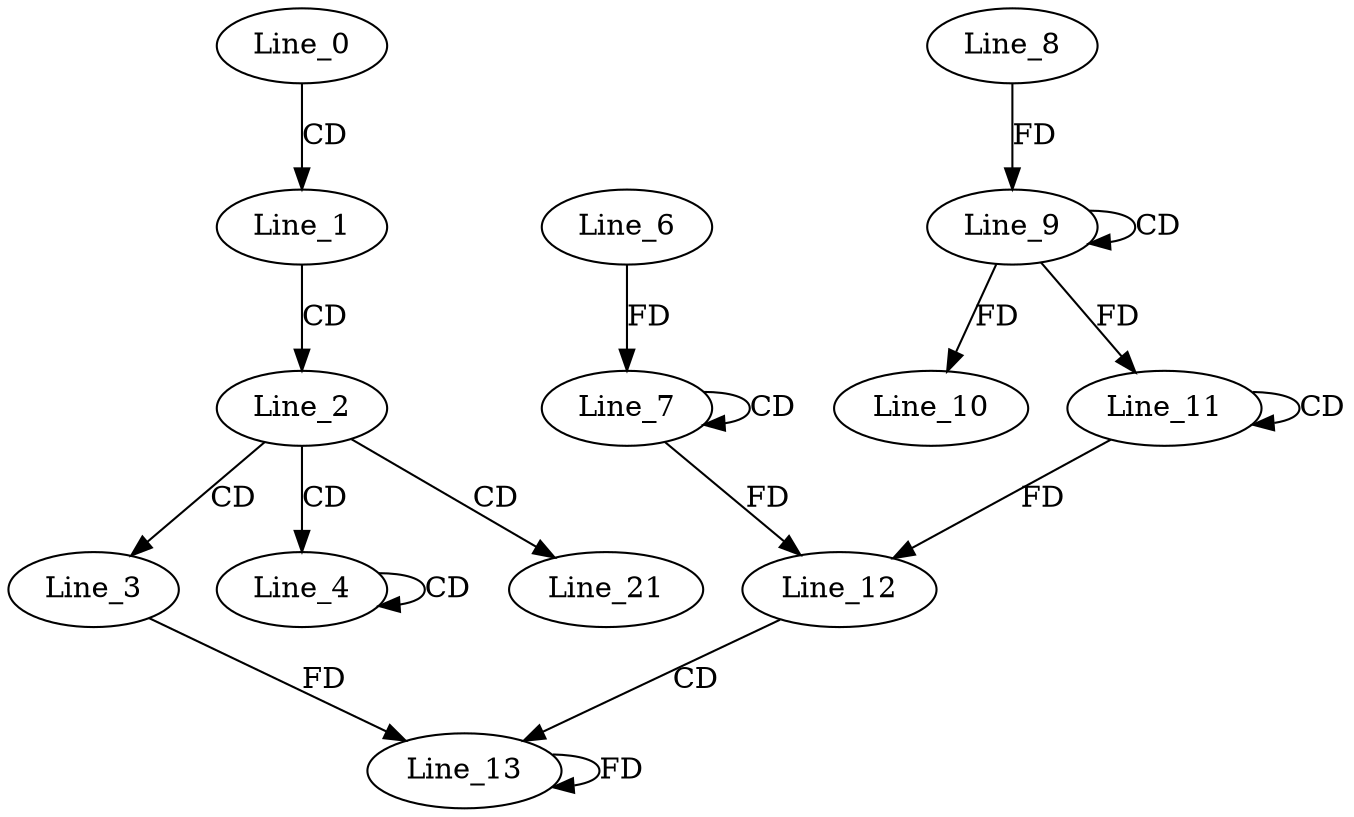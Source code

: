 digraph G {
  Line_0;
  Line_1;
  Line_2;
  Line_3;
  Line_4;
  Line_4;
  Line_7;
  Line_7;
  Line_6;
  Line_9;
  Line_9;
  Line_8;
  Line_10;
  Line_11;
  Line_11;
  Line_12;
  Line_13;
  Line_21;
  Line_0 -> Line_1 [ label="CD" ];
  Line_1 -> Line_2 [ label="CD" ];
  Line_2 -> Line_3 [ label="CD" ];
  Line_2 -> Line_4 [ label="CD" ];
  Line_4 -> Line_4 [ label="CD" ];
  Line_7 -> Line_7 [ label="CD" ];
  Line_6 -> Line_7 [ label="FD" ];
  Line_9 -> Line_9 [ label="CD" ];
  Line_8 -> Line_9 [ label="FD" ];
  Line_9 -> Line_10 [ label="FD" ];
  Line_11 -> Line_11 [ label="CD" ];
  Line_9 -> Line_11 [ label="FD" ];
  Line_11 -> Line_12 [ label="FD" ];
  Line_7 -> Line_12 [ label="FD" ];
  Line_12 -> Line_13 [ label="CD" ];
  Line_3 -> Line_13 [ label="FD" ];
  Line_13 -> Line_13 [ label="FD" ];
  Line_2 -> Line_21 [ label="CD" ];
}

